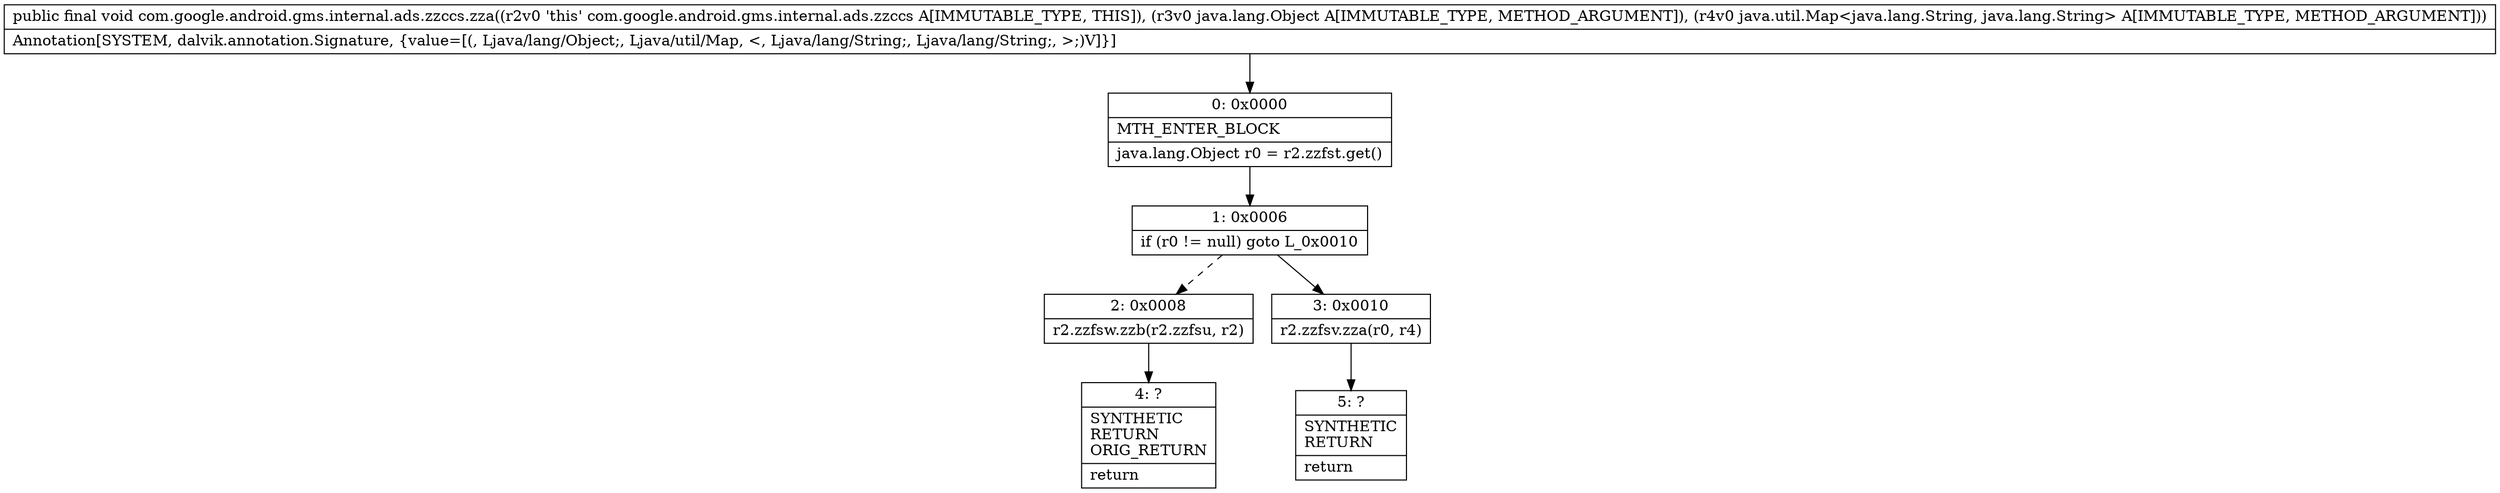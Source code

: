 digraph "CFG forcom.google.android.gms.internal.ads.zzccs.zza(Ljava\/lang\/Object;Ljava\/util\/Map;)V" {
Node_0 [shape=record,label="{0\:\ 0x0000|MTH_ENTER_BLOCK\l|java.lang.Object r0 = r2.zzfst.get()\l}"];
Node_1 [shape=record,label="{1\:\ 0x0006|if (r0 != null) goto L_0x0010\l}"];
Node_2 [shape=record,label="{2\:\ 0x0008|r2.zzfsw.zzb(r2.zzfsu, r2)\l}"];
Node_3 [shape=record,label="{3\:\ 0x0010|r2.zzfsv.zza(r0, r4)\l}"];
Node_4 [shape=record,label="{4\:\ ?|SYNTHETIC\lRETURN\lORIG_RETURN\l|return\l}"];
Node_5 [shape=record,label="{5\:\ ?|SYNTHETIC\lRETURN\l|return\l}"];
MethodNode[shape=record,label="{public final void com.google.android.gms.internal.ads.zzccs.zza((r2v0 'this' com.google.android.gms.internal.ads.zzccs A[IMMUTABLE_TYPE, THIS]), (r3v0 java.lang.Object A[IMMUTABLE_TYPE, METHOD_ARGUMENT]), (r4v0 java.util.Map\<java.lang.String, java.lang.String\> A[IMMUTABLE_TYPE, METHOD_ARGUMENT]))  | Annotation[SYSTEM, dalvik.annotation.Signature, \{value=[(, Ljava\/lang\/Object;, Ljava\/util\/Map, \<, Ljava\/lang\/String;, Ljava\/lang\/String;, \>;)V]\}]\l}"];
MethodNode -> Node_0;
Node_0 -> Node_1;
Node_1 -> Node_2[style=dashed];
Node_1 -> Node_3;
Node_2 -> Node_4;
Node_3 -> Node_5;
}

